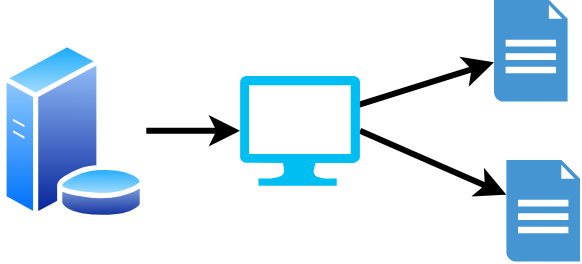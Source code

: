 <mxfile version="20.5.1" type="device"><diagram name="Page-1" id="c7558073-3199-34d8-9f00-42111426c3f3"><mxGraphModel dx="4736" dy="4574" grid="1" gridSize="10" guides="1" tooltips="1" connect="1" arrows="1" fold="1" page="1" pageScale="1" pageWidth="826" pageHeight="1169" background="none" math="0" shadow="0"><root><mxCell id="0"/><mxCell id="1" parent="0"/><mxCell id="sX4qnv5UtWxo7ZoZIrJI-105" value="" style="shadow=0;dashed=0;html=1;strokeColor=none;fillColor=#4495D1;labelPosition=center;verticalLabelPosition=bottom;verticalAlign=top;align=center;outlineConnect=0;shape=mxgraph.veeam.2d.report;strokeWidth=5;" vertex="1" parent="1"><mxGeometry x="-466.8" y="-1060" width="36.8" height="50.8" as="geometry"/></mxCell><mxCell id="sX4qnv5UtWxo7ZoZIrJI-106" value="" style="shadow=0;dashed=0;html=1;strokeColor=none;fillColor=#4495D1;labelPosition=center;verticalLabelPosition=bottom;verticalAlign=top;align=center;outlineConnect=0;shape=mxgraph.veeam.2d.report;strokeWidth=5;" vertex="1" parent="1"><mxGeometry x="-473" y="-1140" width="36.8" height="50.8" as="geometry"/></mxCell><mxCell id="sX4qnv5UtWxo7ZoZIrJI-115" style="edgeStyle=orthogonalEdgeStyle;rounded=0;orthogonalLoop=1;jettySize=auto;html=1;exitX=1;exitY=0.5;exitDx=0;exitDy=0;entryX=0;entryY=0.5;entryDx=0;entryDy=0;entryPerimeter=0;strokeWidth=3;" edge="1" parent="1" source="sX4qnv5UtWxo7ZoZIrJI-107" target="sX4qnv5UtWxo7ZoZIrJI-108"><mxGeometry relative="1" as="geometry"/></mxCell><mxCell id="sX4qnv5UtWxo7ZoZIrJI-107" value="" style="aspect=fixed;perimeter=ellipsePerimeter;html=1;align=center;shadow=0;dashed=0;spacingTop=3;image;image=img/lib/active_directory/database_server.svg;strokeWidth=5;fillColor=#3333FF;gradientColor=default;" vertex="1" parent="1"><mxGeometry x="-720" y="-1119.2" width="73.14" height="89.2" as="geometry"/></mxCell><mxCell id="sX4qnv5UtWxo7ZoZIrJI-116" style="rounded=0;orthogonalLoop=1;jettySize=auto;html=1;exitX=0.954;exitY=0.275;exitDx=0;exitDy=0;exitPerimeter=0;strokeWidth=3;" edge="1" parent="1" source="sX4qnv5UtWxo7ZoZIrJI-108" target="sX4qnv5UtWxo7ZoZIrJI-106"><mxGeometry relative="1" as="geometry"/></mxCell><mxCell id="sX4qnv5UtWxo7ZoZIrJI-121" style="edgeStyle=none;rounded=0;orthogonalLoop=1;jettySize=auto;html=1;exitX=1;exitY=0.5;exitDx=0;exitDy=0;exitPerimeter=0;strokeWidth=3;" edge="1" parent="1" source="sX4qnv5UtWxo7ZoZIrJI-108" target="sX4qnv5UtWxo7ZoZIrJI-105"><mxGeometry relative="1" as="geometry"/></mxCell><mxCell id="sX4qnv5UtWxo7ZoZIrJI-108" value="" style="verticalLabelPosition=bottom;html=1;verticalAlign=top;align=center;strokeColor=none;fillColor=#00BEF2;shape=mxgraph.azure.computer;pointerEvents=1;strokeWidth=5;" vertex="1" parent="1"><mxGeometry x="-600" y="-1102.1" width="60" height="55" as="geometry"/></mxCell><mxCell id="sX4qnv5UtWxo7ZoZIrJI-119" value="" style="shape=image;html=1;verticalAlign=top;verticalLabelPosition=bottom;labelBackgroundColor=#ffffff;imageAspect=0;aspect=fixed;image=https://cdn3.iconfinder.com/data/icons/document-icons-2/30/647719-word-128.png;strokeWidth=5;fillColor=#3333FF;gradientColor=default;" vertex="1" parent="1"><mxGeometry x="-466.8" y="-1060" width="18" height="18" as="geometry"/></mxCell><mxCell id="sX4qnv5UtWxo7ZoZIrJI-120" value="" style="shape=image;html=1;verticalAlign=top;verticalLabelPosition=bottom;labelBackgroundColor=#ffffff;imageAspect=0;aspect=fixed;image=https://cdn3.iconfinder.com/data/icons/document-icons-2/30/647714-excel-128.png;strokeWidth=5;fillColor=#3333FF;gradientColor=default;perimeterSpacing=0;" vertex="1" parent="1"><mxGeometry x="-473" y="-1140" width="20" height="20" as="geometry"/></mxCell></root></mxGraphModel></diagram></mxfile>